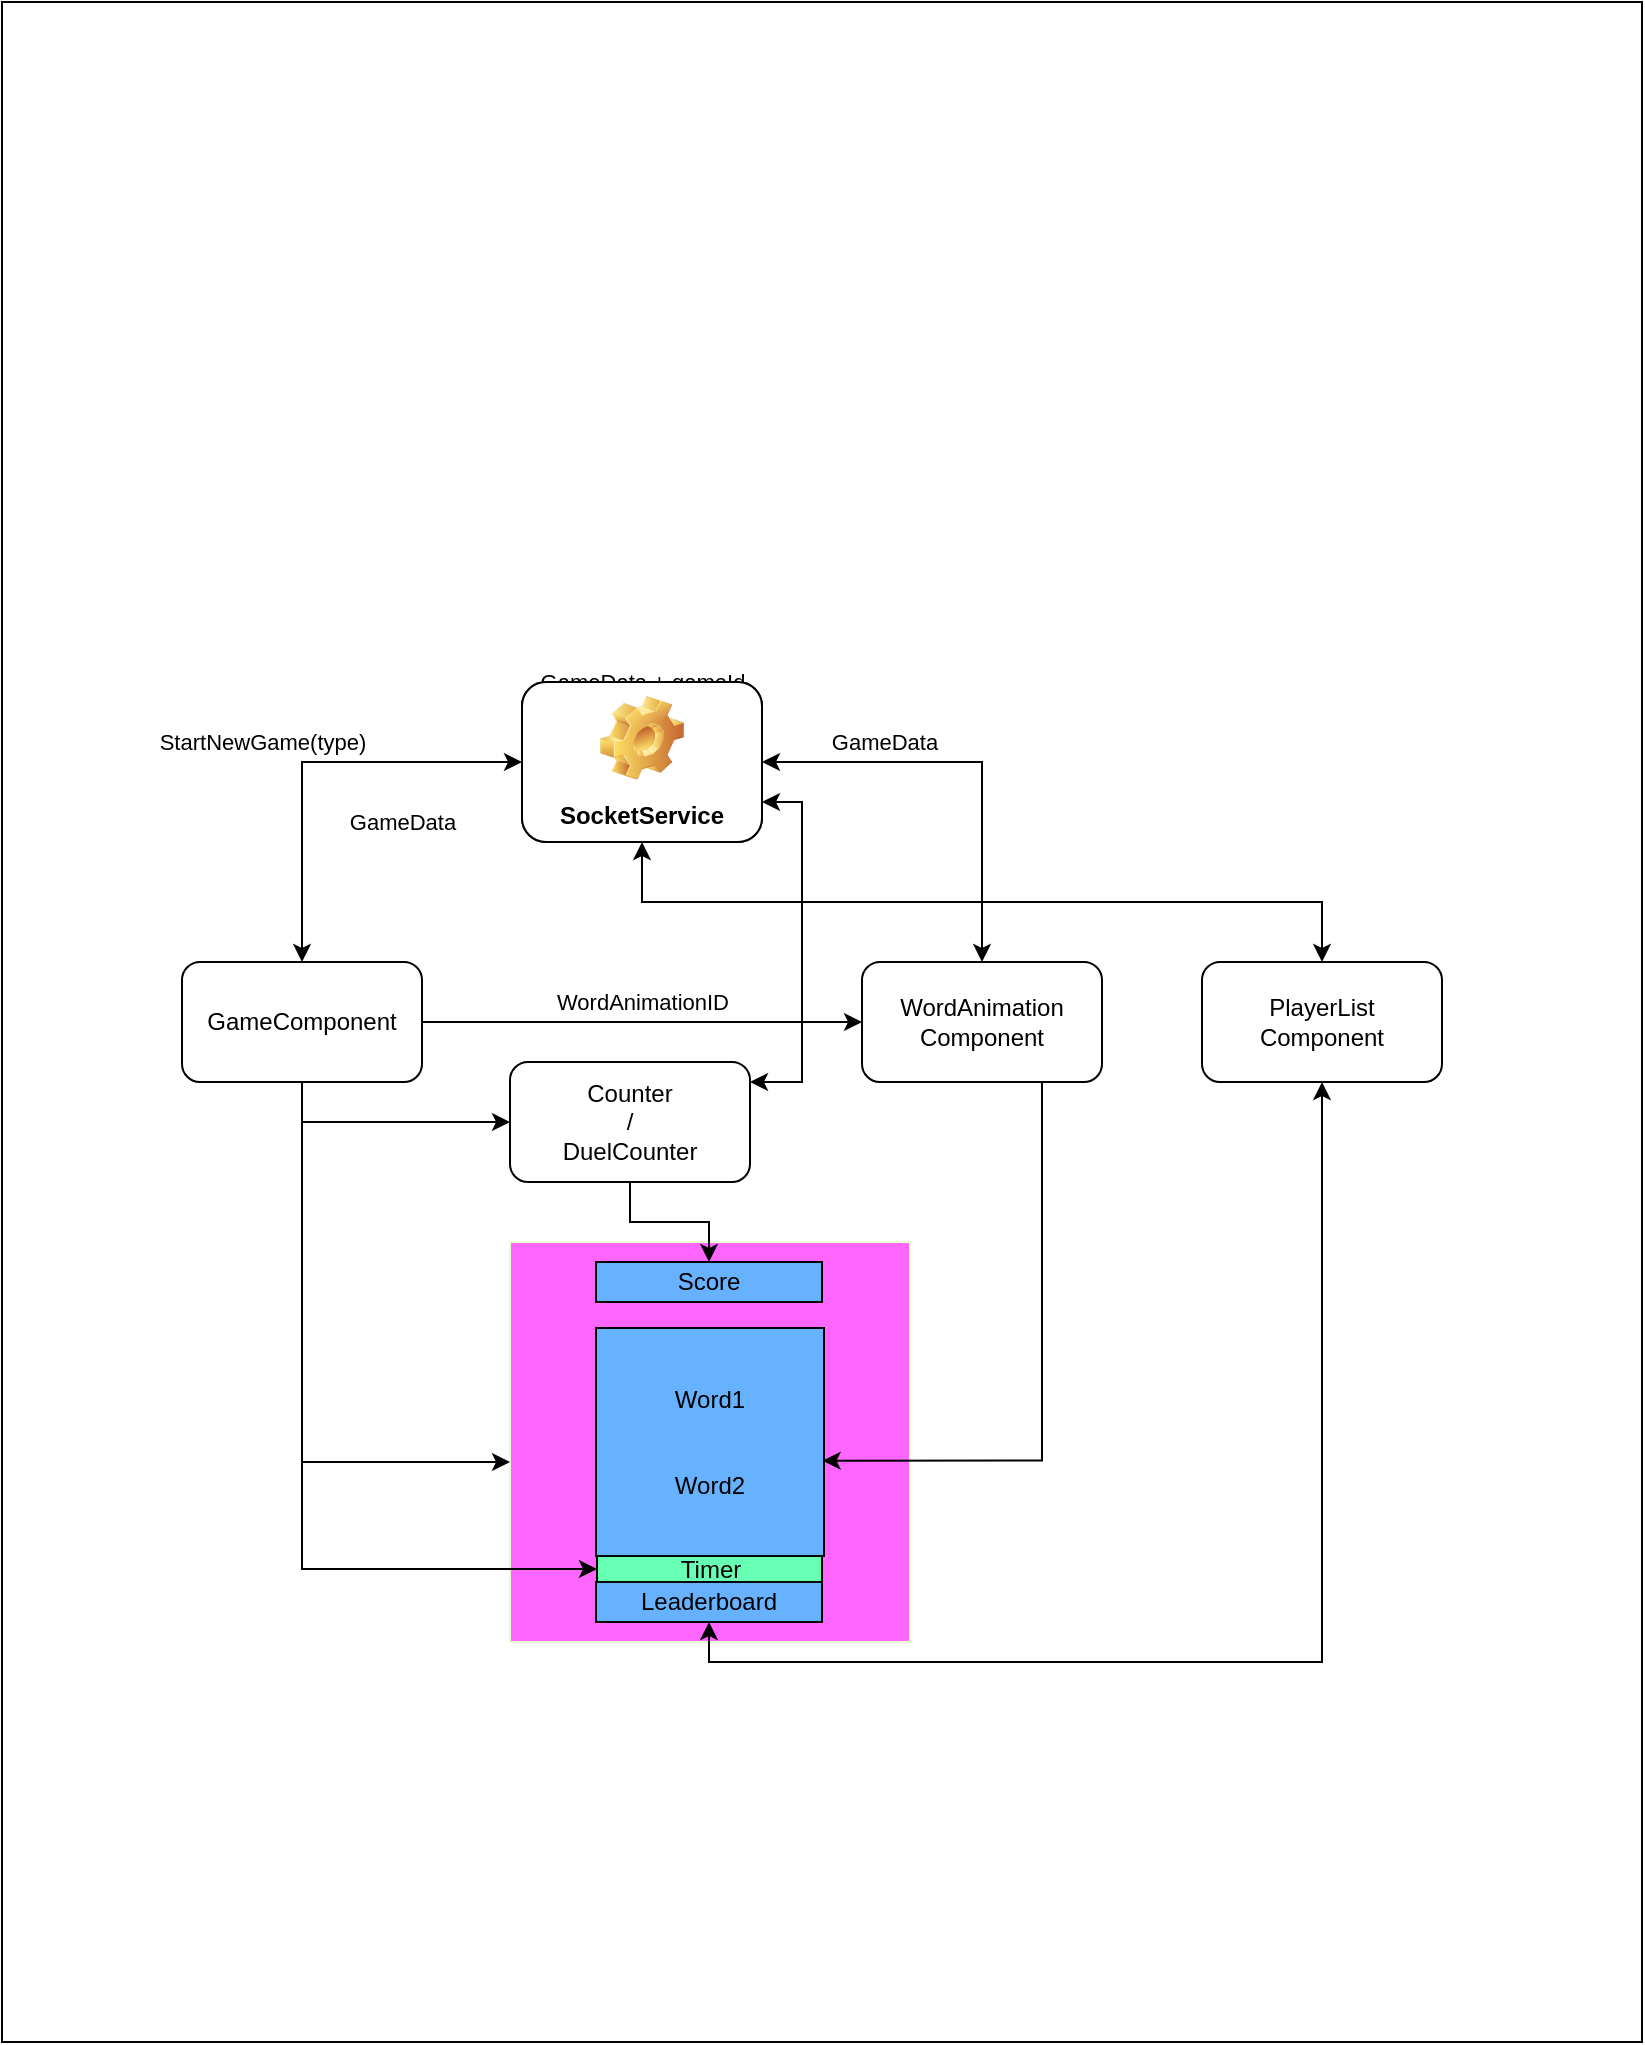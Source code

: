 <mxfile version="13.6.5">
    <diagram id="yz48pRaAYqDsU9VF_yy5" name="Page-1">
        <mxGraphModel dx="576" dy="1150" grid="1" gridSize="10" guides="1" tooltips="1" connect="1" arrows="1" fold="1" page="1" pageScale="1" pageWidth="827" pageHeight="1169" math="0" shadow="0">
            <root>
                <mxCell id="0"/>
                <mxCell id="1" parent="0"/>
                <mxCell id="30" value="" style="rounded=0;whiteSpace=wrap;html=1;fillColor=#FFFFFF;strokeColor=#000000;" parent="1" vertex="1">
                    <mxGeometry x="50" y="40" width="820" height="1020" as="geometry"/>
                </mxCell>
                <mxCell id="7" value="View" style="whiteSpace=wrap;html=1;aspect=fixed;fillColor=#FF66FF;strokeColor=#E6FFCC;" parent="1" vertex="1">
                    <mxGeometry x="304" y="660" width="200" height="200" as="geometry"/>
                </mxCell>
                <mxCell id="6" style="edgeStyle=orthogonalEdgeStyle;rounded=0;orthogonalLoop=1;jettySize=auto;html=1;strokeColor=#000000;startArrow=classic;startFill=1;" parent="1" source="2" target="5" edge="1">
                    <mxGeometry relative="1" as="geometry">
                        <Array as="points">
                            <mxPoint x="540" y="420"/>
                        </Array>
                    </mxGeometry>
                </mxCell>
                <mxCell id="20" value="GameData" style="edgeLabel;html=1;align=center;verticalAlign=middle;resizable=0;points=[];" parent="6" vertex="1" connectable="0">
                    <mxGeometry x="-0.426" y="1" relative="1" as="geometry">
                        <mxPoint y="-9" as="offset"/>
                    </mxGeometry>
                </mxCell>
                <mxCell id="24" style="edgeStyle=orthogonalEdgeStyle;rounded=0;orthogonalLoop=1;jettySize=auto;html=1;entryX=0.5;entryY=0;entryDx=0;entryDy=0;fillColor=#000000;startArrow=classic;startFill=1;strokeColor=#000000;" parent="1" source="2" target="23" edge="1">
                    <mxGeometry relative="1" as="geometry">
                        <Array as="points">
                            <mxPoint x="370" y="490"/>
                            <mxPoint x="710" y="490"/>
                        </Array>
                    </mxGeometry>
                </mxCell>
                <mxCell id="2" value="GameService" style="label;whiteSpace=wrap;html=1;align=center;verticalAlign=bottom;spacingLeft=0;spacingBottom=4;imageAlign=center;imageVerticalAlign=top;image=img/clipart/Gear_128x128.png" parent="1" vertex="1">
                    <mxGeometry x="310" y="380" width="120" height="80" as="geometry"/>
                </mxCell>
                <mxCell id="4" value="StartNewGame(type)" style="edgeStyle=orthogonalEdgeStyle;rounded=0;orthogonalLoop=1;jettySize=auto;html=1;entryX=0;entryY=0.5;entryDx=0;entryDy=0;strokeColor=#000000;startArrow=classic;startFill=1;" parent="1" source="3" target="2" edge="1">
                    <mxGeometry x="-0.048" y="22" relative="1" as="geometry">
                        <Array as="points">
                            <mxPoint x="200" y="420"/>
                        </Array>
                        <mxPoint x="-20" y="12" as="offset"/>
                    </mxGeometry>
                </mxCell>
                <mxCell id="17" value="GameData" style="edgeLabel;html=1;align=center;verticalAlign=middle;resizable=0;points=[];" parent="4" vertex="1" connectable="0">
                    <mxGeometry x="-0.086" y="-33" relative="1" as="geometry">
                        <mxPoint x="17" y="26" as="offset"/>
                    </mxGeometry>
                </mxCell>
                <mxCell id="10" style="edgeStyle=orthogonalEdgeStyle;rounded=0;orthogonalLoop=1;jettySize=auto;html=1;fillColor=#f5f5f5;strokeColor=#000000;" parent="1" source="3" target="7" edge="1">
                    <mxGeometry relative="1" as="geometry">
                        <Array as="points">
                            <mxPoint x="200" y="770"/>
                        </Array>
                    </mxGeometry>
                </mxCell>
                <mxCell id="11" value="WordAnimationID" style="edgeStyle=orthogonalEdgeStyle;rounded=0;orthogonalLoop=1;jettySize=auto;html=1;fillColor=#000000;strokeColor=#000000;" parent="1" source="3" target="5" edge="1">
                    <mxGeometry y="10" relative="1" as="geometry">
                        <mxPoint as="offset"/>
                    </mxGeometry>
                </mxCell>
                <mxCell id="32" style="edgeStyle=orthogonalEdgeStyle;rounded=0;orthogonalLoop=1;jettySize=auto;html=1;exitX=0.5;exitY=1;exitDx=0;exitDy=0;startArrow=none;startFill=0;strokeColor=#000000;fillColor=#000000;" parent="1" source="3" target="31" edge="1">
                    <mxGeometry relative="1" as="geometry"/>
                </mxCell>
                <mxCell id="39" style="edgeStyle=orthogonalEdgeStyle;rounded=0;orthogonalLoop=1;jettySize=auto;html=1;entryX=0;entryY=0.5;entryDx=0;entryDy=0;startArrow=none;startFill=0;strokeColor=#000000;fillColor=#000000;" parent="1" source="3" target="37" edge="1">
                    <mxGeometry relative="1" as="geometry">
                        <Array as="points">
                            <mxPoint x="200" y="824"/>
                        </Array>
                    </mxGeometry>
                </mxCell>
                <mxCell id="3" value="GameComponent" style="rounded=1;whiteSpace=wrap;html=1;" parent="1" vertex="1">
                    <mxGeometry x="140" y="520" width="120" height="60" as="geometry"/>
                </mxCell>
                <mxCell id="9" style="edgeStyle=orthogonalEdgeStyle;rounded=0;orthogonalLoop=1;jettySize=auto;html=1;entryX=0.994;entryY=0.582;entryDx=0;entryDy=0;entryPerimeter=0;fillColor=#000000;strokeColor=#000000;" parent="1" source="5" target="8" edge="1">
                    <mxGeometry relative="1" as="geometry">
                        <Array as="points">
                            <mxPoint x="570" y="769"/>
                        </Array>
                    </mxGeometry>
                </mxCell>
                <mxCell id="5" value="WordAnimation&lt;br&gt;Component" style="rounded=1;whiteSpace=wrap;html=1;" parent="1" vertex="1">
                    <mxGeometry x="480" y="520" width="120" height="60" as="geometry"/>
                </mxCell>
                <mxCell id="8" value="Word1&lt;br&gt;&lt;br&gt;&lt;br&gt;Word2" style="whiteSpace=wrap;html=1;aspect=fixed;fillColor=#66B2FF;" parent="1" vertex="1">
                    <mxGeometry x="347" y="703" width="114" height="114" as="geometry"/>
                </mxCell>
                <mxCell id="15" value="GameData + gameId" style="edgeStyle=orthogonalEdgeStyle;rounded=0;orthogonalLoop=1;jettySize=auto;html=1;entryX=0.5;entryY=0;entryDx=0;entryDy=0;fillColor=#000000;strokeColor=#000000;startArrow=classic;startFill=1;" parent="1" source="13" target="2" edge="1">
                    <mxGeometry relative="1" as="geometry">
                        <Array as="points">
                            <mxPoint x="370" y="380"/>
                            <mxPoint x="370" y="380"/>
                        </Array>
                    </mxGeometry>
                </mxCell>
                <mxCell id="13" value="SocketService" style="label;whiteSpace=wrap;html=1;align=center;verticalAlign=bottom;spacingLeft=0;spacingBottom=4;imageAlign=center;imageVerticalAlign=top;image=img/clipart/Gear_128x128.png" parent="1" vertex="1">
                    <mxGeometry x="310" y="380" width="120" height="80" as="geometry"/>
                </mxCell>
                <mxCell id="28" style="edgeStyle=orthogonalEdgeStyle;rounded=0;orthogonalLoop=1;jettySize=auto;html=1;entryX=0.5;entryY=1;entryDx=0;entryDy=0;startArrow=classic;startFill=1;fillColor=#000000;strokeColor=#000000;" parent="1" source="23" target="27" edge="1">
                    <mxGeometry relative="1" as="geometry">
                        <Array as="points">
                            <mxPoint x="710" y="870"/>
                            <mxPoint x="404" y="870"/>
                        </Array>
                    </mxGeometry>
                </mxCell>
                <mxCell id="23" value="PlayerList&lt;br&gt;Component" style="rounded=1;whiteSpace=wrap;html=1;" parent="1" vertex="1">
                    <mxGeometry x="650" y="520" width="120" height="60" as="geometry"/>
                </mxCell>
                <mxCell id="27" value="Leaderboard" style="rounded=0;whiteSpace=wrap;html=1;fillColor=#66B2FF;" parent="1" vertex="1">
                    <mxGeometry x="347" y="830" width="113" height="20" as="geometry"/>
                </mxCell>
                <mxCell id="33" style="edgeStyle=orthogonalEdgeStyle;rounded=0;orthogonalLoop=1;jettySize=auto;html=1;startArrow=classic;startFill=1;strokeColor=#000000;fillColor=#000000;" parent="1" source="31" edge="1">
                    <mxGeometry relative="1" as="geometry">
                        <mxPoint x="430" y="440" as="targetPoint"/>
                        <Array as="points">
                            <mxPoint x="450" y="580"/>
                            <mxPoint x="450" y="440"/>
                        </Array>
                    </mxGeometry>
                </mxCell>
                <mxCell id="36" style="edgeStyle=orthogonalEdgeStyle;rounded=0;orthogonalLoop=1;jettySize=auto;html=1;entryX=0.5;entryY=0;entryDx=0;entryDy=0;startArrow=none;startFill=0;strokeColor=#000000;fillColor=#000000;" parent="1" source="31" target="35" edge="1">
                    <mxGeometry relative="1" as="geometry"/>
                </mxCell>
                <mxCell id="31" value="Counter&lt;br&gt;/&lt;br&gt;DuelCounter" style="rounded=1;whiteSpace=wrap;html=1;" parent="1" vertex="1">
                    <mxGeometry x="304" y="570" width="120" height="60" as="geometry"/>
                </mxCell>
                <mxCell id="35" value="Score" style="rounded=0;whiteSpace=wrap;html=1;fillColor=#66B2FF;" parent="1" vertex="1">
                    <mxGeometry x="347" y="670" width="113" height="20" as="geometry"/>
                </mxCell>
                <mxCell id="37" value="Timer" style="rounded=0;whiteSpace=wrap;html=1;fillColor=#66FFB3;" parent="1" vertex="1">
                    <mxGeometry x="347.5" y="817" width="112.5" height="13" as="geometry"/>
                </mxCell>
            </root>
        </mxGraphModel>
    </diagram>
</mxfile>
